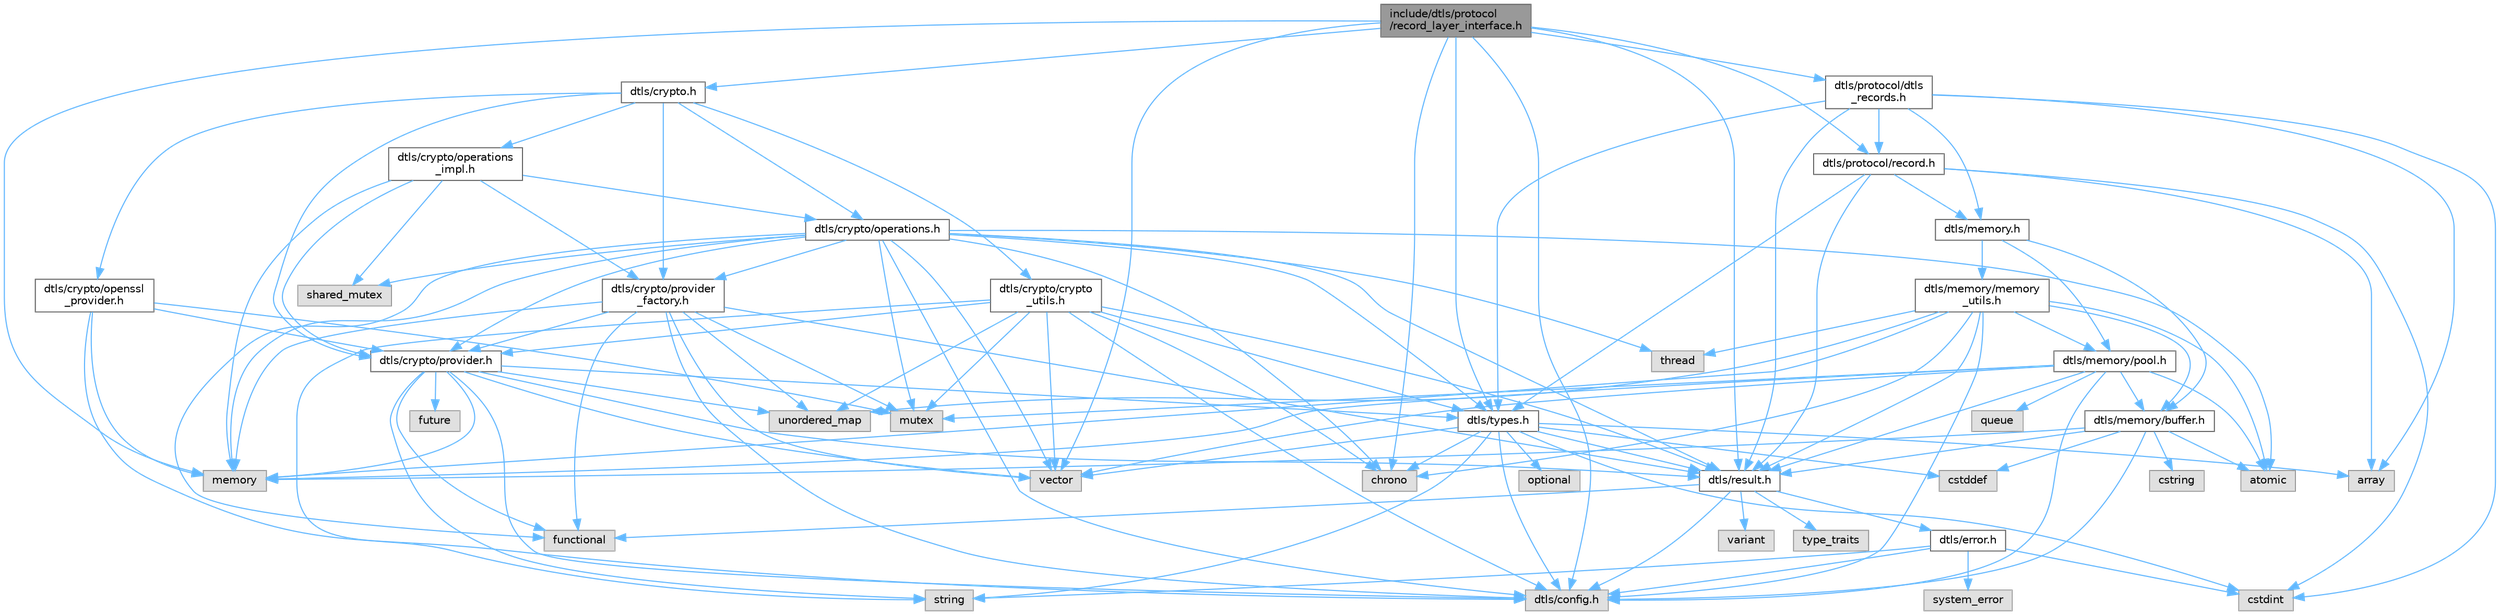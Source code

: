 digraph "include/dtls/protocol/record_layer_interface.h"
{
 // LATEX_PDF_SIZE
  bgcolor="transparent";
  edge [fontname=Helvetica,fontsize=10,labelfontname=Helvetica,labelfontsize=10];
  node [fontname=Helvetica,fontsize=10,shape=box,height=0.2,width=0.4];
  Node1 [id="Node000001",label="include/dtls/protocol\l/record_layer_interface.h",height=0.2,width=0.4,color="gray40", fillcolor="grey60", style="filled", fontcolor="black",tooltip=" "];
  Node1 -> Node2 [id="edge1_Node000001_Node000002",color="steelblue1",style="solid",tooltip=" "];
  Node2 [id="Node000002",label="dtls/config.h",height=0.2,width=0.4,color="grey60", fillcolor="#E0E0E0", style="filled",tooltip=" "];
  Node1 -> Node3 [id="edge2_Node000001_Node000003",color="steelblue1",style="solid",tooltip=" "];
  Node3 [id="Node000003",label="dtls/types.h",height=0.2,width=0.4,color="grey40", fillcolor="white", style="filled",URL="$types_8h.html",tooltip="Core DTLS v1.3 Protocol Types and Constants."];
  Node3 -> Node2 [id="edge3_Node000003_Node000002",color="steelblue1",style="solid",tooltip=" "];
  Node3 -> Node4 [id="edge4_Node000003_Node000004",color="steelblue1",style="solid",tooltip=" "];
  Node4 [id="Node000004",label="dtls/result.h",height=0.2,width=0.4,color="grey40", fillcolor="white", style="filled",URL="$result_8h.html",tooltip=" "];
  Node4 -> Node2 [id="edge5_Node000004_Node000002",color="steelblue1",style="solid",tooltip=" "];
  Node4 -> Node5 [id="edge6_Node000004_Node000005",color="steelblue1",style="solid",tooltip=" "];
  Node5 [id="Node000005",label="dtls/error.h",height=0.2,width=0.4,color="grey40", fillcolor="white", style="filled",URL="$error_8h.html",tooltip=" "];
  Node5 -> Node2 [id="edge7_Node000005_Node000002",color="steelblue1",style="solid",tooltip=" "];
  Node5 -> Node6 [id="edge8_Node000005_Node000006",color="steelblue1",style="solid",tooltip=" "];
  Node6 [id="Node000006",label="system_error",height=0.2,width=0.4,color="grey60", fillcolor="#E0E0E0", style="filled",tooltip=" "];
  Node5 -> Node7 [id="edge9_Node000005_Node000007",color="steelblue1",style="solid",tooltip=" "];
  Node7 [id="Node000007",label="string",height=0.2,width=0.4,color="grey60", fillcolor="#E0E0E0", style="filled",tooltip=" "];
  Node5 -> Node8 [id="edge10_Node000005_Node000008",color="steelblue1",style="solid",tooltip=" "];
  Node8 [id="Node000008",label="cstdint",height=0.2,width=0.4,color="grey60", fillcolor="#E0E0E0", style="filled",tooltip=" "];
  Node4 -> Node9 [id="edge11_Node000004_Node000009",color="steelblue1",style="solid",tooltip=" "];
  Node9 [id="Node000009",label="variant",height=0.2,width=0.4,color="grey60", fillcolor="#E0E0E0", style="filled",tooltip=" "];
  Node4 -> Node10 [id="edge12_Node000004_Node000010",color="steelblue1",style="solid",tooltip=" "];
  Node10 [id="Node000010",label="functional",height=0.2,width=0.4,color="grey60", fillcolor="#E0E0E0", style="filled",tooltip=" "];
  Node4 -> Node11 [id="edge13_Node000004_Node000011",color="steelblue1",style="solid",tooltip=" "];
  Node11 [id="Node000011",label="type_traits",height=0.2,width=0.4,color="grey60", fillcolor="#E0E0E0", style="filled",tooltip=" "];
  Node3 -> Node8 [id="edge14_Node000003_Node000008",color="steelblue1",style="solid",tooltip=" "];
  Node3 -> Node12 [id="edge15_Node000003_Node000012",color="steelblue1",style="solid",tooltip=" "];
  Node12 [id="Node000012",label="cstddef",height=0.2,width=0.4,color="grey60", fillcolor="#E0E0E0", style="filled",tooltip=" "];
  Node3 -> Node13 [id="edge16_Node000003_Node000013",color="steelblue1",style="solid",tooltip=" "];
  Node13 [id="Node000013",label="array",height=0.2,width=0.4,color="grey60", fillcolor="#E0E0E0", style="filled",tooltip=" "];
  Node3 -> Node14 [id="edge17_Node000003_Node000014",color="steelblue1",style="solid",tooltip=" "];
  Node14 [id="Node000014",label="vector",height=0.2,width=0.4,color="grey60", fillcolor="#E0E0E0", style="filled",tooltip=" "];
  Node3 -> Node7 [id="edge18_Node000003_Node000007",color="steelblue1",style="solid",tooltip=" "];
  Node3 -> Node15 [id="edge19_Node000003_Node000015",color="steelblue1",style="solid",tooltip=" "];
  Node15 [id="Node000015",label="chrono",height=0.2,width=0.4,color="grey60", fillcolor="#E0E0E0", style="filled",tooltip=" "];
  Node3 -> Node16 [id="edge20_Node000003_Node000016",color="steelblue1",style="solid",tooltip=" "];
  Node16 [id="Node000016",label="optional",height=0.2,width=0.4,color="grey60", fillcolor="#E0E0E0", style="filled",tooltip=" "];
  Node1 -> Node4 [id="edge21_Node000001_Node000004",color="steelblue1",style="solid",tooltip=" "];
  Node1 -> Node17 [id="edge22_Node000001_Node000017",color="steelblue1",style="solid",tooltip=" "];
  Node17 [id="Node000017",label="dtls/protocol/record.h",height=0.2,width=0.4,color="grey40", fillcolor="white", style="filled",URL="$record_8h.html",tooltip=" "];
  Node17 -> Node3 [id="edge23_Node000017_Node000003",color="steelblue1",style="solid",tooltip=" "];
  Node17 -> Node4 [id="edge24_Node000017_Node000004",color="steelblue1",style="solid",tooltip=" "];
  Node17 -> Node18 [id="edge25_Node000017_Node000018",color="steelblue1",style="solid",tooltip=" "];
  Node18 [id="Node000018",label="dtls/memory.h",height=0.2,width=0.4,color="grey40", fillcolor="white", style="filled",URL="$memory_8h.html",tooltip=" "];
  Node18 -> Node19 [id="edge26_Node000018_Node000019",color="steelblue1",style="solid",tooltip=" "];
  Node19 [id="Node000019",label="dtls/memory/buffer.h",height=0.2,width=0.4,color="grey40", fillcolor="white", style="filled",URL="$buffer_8h.html",tooltip=" "];
  Node19 -> Node2 [id="edge27_Node000019_Node000002",color="steelblue1",style="solid",tooltip=" "];
  Node19 -> Node4 [id="edge28_Node000019_Node000004",color="steelblue1",style="solid",tooltip=" "];
  Node19 -> Node20 [id="edge29_Node000019_Node000020",color="steelblue1",style="solid",tooltip=" "];
  Node20 [id="Node000020",label="memory",height=0.2,width=0.4,color="grey60", fillcolor="#E0E0E0", style="filled",tooltip=" "];
  Node19 -> Node12 [id="edge30_Node000019_Node000012",color="steelblue1",style="solid",tooltip=" "];
  Node19 -> Node21 [id="edge31_Node000019_Node000021",color="steelblue1",style="solid",tooltip=" "];
  Node21 [id="Node000021",label="cstring",height=0.2,width=0.4,color="grey60", fillcolor="#E0E0E0", style="filled",tooltip=" "];
  Node19 -> Node22 [id="edge32_Node000019_Node000022",color="steelblue1",style="solid",tooltip=" "];
  Node22 [id="Node000022",label="atomic",height=0.2,width=0.4,color="grey60", fillcolor="#E0E0E0", style="filled",tooltip=" "];
  Node18 -> Node23 [id="edge33_Node000018_Node000023",color="steelblue1",style="solid",tooltip=" "];
  Node23 [id="Node000023",label="dtls/memory/pool.h",height=0.2,width=0.4,color="grey40", fillcolor="white", style="filled",URL="$pool_8h.html",tooltip=" "];
  Node23 -> Node2 [id="edge34_Node000023_Node000002",color="steelblue1",style="solid",tooltip=" "];
  Node23 -> Node4 [id="edge35_Node000023_Node000004",color="steelblue1",style="solid",tooltip=" "];
  Node23 -> Node19 [id="edge36_Node000023_Node000019",color="steelblue1",style="solid",tooltip=" "];
  Node23 -> Node20 [id="edge37_Node000023_Node000020",color="steelblue1",style="solid",tooltip=" "];
  Node23 -> Node24 [id="edge38_Node000023_Node000024",color="steelblue1",style="solid",tooltip=" "];
  Node24 [id="Node000024",label="queue",height=0.2,width=0.4,color="grey60", fillcolor="#E0E0E0", style="filled",tooltip=" "];
  Node23 -> Node25 [id="edge39_Node000023_Node000025",color="steelblue1",style="solid",tooltip=" "];
  Node25 [id="Node000025",label="mutex",height=0.2,width=0.4,color="grey60", fillcolor="#E0E0E0", style="filled",tooltip=" "];
  Node23 -> Node22 [id="edge40_Node000023_Node000022",color="steelblue1",style="solid",tooltip=" "];
  Node23 -> Node14 [id="edge41_Node000023_Node000014",color="steelblue1",style="solid",tooltip=" "];
  Node18 -> Node26 [id="edge42_Node000018_Node000026",color="steelblue1",style="solid",tooltip=" "];
  Node26 [id="Node000026",label="dtls/memory/memory\l_utils.h",height=0.2,width=0.4,color="grey40", fillcolor="white", style="filled",URL="$memory__utils_8h.html",tooltip=" "];
  Node26 -> Node2 [id="edge43_Node000026_Node000002",color="steelblue1",style="solid",tooltip=" "];
  Node26 -> Node4 [id="edge44_Node000026_Node000004",color="steelblue1",style="solid",tooltip=" "];
  Node26 -> Node19 [id="edge45_Node000026_Node000019",color="steelblue1",style="solid",tooltip=" "];
  Node26 -> Node23 [id="edge46_Node000026_Node000023",color="steelblue1",style="solid",tooltip=" "];
  Node26 -> Node20 [id="edge47_Node000026_Node000020",color="steelblue1",style="solid",tooltip=" "];
  Node26 -> Node15 [id="edge48_Node000026_Node000015",color="steelblue1",style="solid",tooltip=" "];
  Node26 -> Node22 [id="edge49_Node000026_Node000022",color="steelblue1",style="solid",tooltip=" "];
  Node26 -> Node27 [id="edge50_Node000026_Node000027",color="steelblue1",style="solid",tooltip=" "];
  Node27 [id="Node000027",label="unordered_map",height=0.2,width=0.4,color="grey60", fillcolor="#E0E0E0", style="filled",tooltip=" "];
  Node26 -> Node28 [id="edge51_Node000026_Node000028",color="steelblue1",style="solid",tooltip=" "];
  Node28 [id="Node000028",label="thread",height=0.2,width=0.4,color="grey60", fillcolor="#E0E0E0", style="filled",tooltip=" "];
  Node17 -> Node8 [id="edge52_Node000017_Node000008",color="steelblue1",style="solid",tooltip=" "];
  Node17 -> Node13 [id="edge53_Node000017_Node000013",color="steelblue1",style="solid",tooltip=" "];
  Node1 -> Node29 [id="edge54_Node000001_Node000029",color="steelblue1",style="solid",tooltip=" "];
  Node29 [id="Node000029",label="dtls/protocol/dtls\l_records.h",height=0.2,width=0.4,color="grey40", fillcolor="white", style="filled",URL="$dtls__records_8h.html",tooltip=" "];
  Node29 -> Node3 [id="edge55_Node000029_Node000003",color="steelblue1",style="solid",tooltip=" "];
  Node29 -> Node4 [id="edge56_Node000029_Node000004",color="steelblue1",style="solid",tooltip=" "];
  Node29 -> Node18 [id="edge57_Node000029_Node000018",color="steelblue1",style="solid",tooltip=" "];
  Node29 -> Node17 [id="edge58_Node000029_Node000017",color="steelblue1",style="solid",tooltip=" "];
  Node29 -> Node8 [id="edge59_Node000029_Node000008",color="steelblue1",style="solid",tooltip=" "];
  Node29 -> Node13 [id="edge60_Node000029_Node000013",color="steelblue1",style="solid",tooltip=" "];
  Node1 -> Node30 [id="edge61_Node000001_Node000030",color="steelblue1",style="solid",tooltip=" "];
  Node30 [id="Node000030",label="dtls/crypto.h",height=0.2,width=0.4,color="grey40", fillcolor="white", style="filled",URL="$crypto_8h.html",tooltip=" "];
  Node30 -> Node31 [id="edge62_Node000030_Node000031",color="steelblue1",style="solid",tooltip=" "];
  Node31 [id="Node000031",label="dtls/crypto/provider.h",height=0.2,width=0.4,color="grey40", fillcolor="white", style="filled",URL="$provider_8h.html",tooltip="DTLS v1.3 Cryptographic Provider Interface."];
  Node31 -> Node2 [id="edge63_Node000031_Node000002",color="steelblue1",style="solid",tooltip=" "];
  Node31 -> Node3 [id="edge64_Node000031_Node000003",color="steelblue1",style="solid",tooltip=" "];
  Node31 -> Node4 [id="edge65_Node000031_Node000004",color="steelblue1",style="solid",tooltip=" "];
  Node31 -> Node20 [id="edge66_Node000031_Node000020",color="steelblue1",style="solid",tooltip=" "];
  Node31 -> Node14 [id="edge67_Node000031_Node000014",color="steelblue1",style="solid",tooltip=" "];
  Node31 -> Node7 [id="edge68_Node000031_Node000007",color="steelblue1",style="solid",tooltip=" "];
  Node31 -> Node10 [id="edge69_Node000031_Node000010",color="steelblue1",style="solid",tooltip=" "];
  Node31 -> Node32 [id="edge70_Node000031_Node000032",color="steelblue1",style="solid",tooltip=" "];
  Node32 [id="Node000032",label="future",height=0.2,width=0.4,color="grey60", fillcolor="#E0E0E0", style="filled",tooltip=" "];
  Node31 -> Node27 [id="edge71_Node000031_Node000027",color="steelblue1",style="solid",tooltip=" "];
  Node30 -> Node33 [id="edge72_Node000030_Node000033",color="steelblue1",style="solid",tooltip=" "];
  Node33 [id="Node000033",label="dtls/crypto/provider\l_factory.h",height=0.2,width=0.4,color="grey40", fillcolor="white", style="filled",URL="$provider__factory_8h.html",tooltip=" "];
  Node33 -> Node2 [id="edge73_Node000033_Node000002",color="steelblue1",style="solid",tooltip=" "];
  Node33 -> Node31 [id="edge74_Node000033_Node000031",color="steelblue1",style="solid",tooltip=" "];
  Node33 -> Node4 [id="edge75_Node000033_Node000004",color="steelblue1",style="solid",tooltip=" "];
  Node33 -> Node20 [id="edge76_Node000033_Node000020",color="steelblue1",style="solid",tooltip=" "];
  Node33 -> Node14 [id="edge77_Node000033_Node000014",color="steelblue1",style="solid",tooltip=" "];
  Node33 -> Node10 [id="edge78_Node000033_Node000010",color="steelblue1",style="solid",tooltip=" "];
  Node33 -> Node27 [id="edge79_Node000033_Node000027",color="steelblue1",style="solid",tooltip=" "];
  Node33 -> Node25 [id="edge80_Node000033_Node000025",color="steelblue1",style="solid",tooltip=" "];
  Node30 -> Node34 [id="edge81_Node000030_Node000034",color="steelblue1",style="solid",tooltip=" "];
  Node34 [id="Node000034",label="dtls/crypto/openssl\l_provider.h",height=0.2,width=0.4,color="grey40", fillcolor="white", style="filled",URL="$openssl__provider_8h.html",tooltip=" "];
  Node34 -> Node2 [id="edge82_Node000034_Node000002",color="steelblue1",style="solid",tooltip=" "];
  Node34 -> Node31 [id="edge83_Node000034_Node000031",color="steelblue1",style="solid",tooltip=" "];
  Node34 -> Node20 [id="edge84_Node000034_Node000020",color="steelblue1",style="solid",tooltip=" "];
  Node34 -> Node25 [id="edge85_Node000034_Node000025",color="steelblue1",style="solid",tooltip=" "];
  Node30 -> Node35 [id="edge86_Node000030_Node000035",color="steelblue1",style="solid",tooltip=" "];
  Node35 [id="Node000035",label="dtls/crypto/crypto\l_utils.h",height=0.2,width=0.4,color="grey40", fillcolor="white", style="filled",URL="$crypto__utils_8h.html",tooltip=" "];
  Node35 -> Node2 [id="edge87_Node000035_Node000002",color="steelblue1",style="solid",tooltip=" "];
  Node35 -> Node3 [id="edge88_Node000035_Node000003",color="steelblue1",style="solid",tooltip=" "];
  Node35 -> Node4 [id="edge89_Node000035_Node000004",color="steelblue1",style="solid",tooltip=" "];
  Node35 -> Node31 [id="edge90_Node000035_Node000031",color="steelblue1",style="solid",tooltip=" "];
  Node35 -> Node14 [id="edge91_Node000035_Node000014",color="steelblue1",style="solid",tooltip=" "];
  Node35 -> Node7 [id="edge92_Node000035_Node000007",color="steelblue1",style="solid",tooltip=" "];
  Node35 -> Node15 [id="edge93_Node000035_Node000015",color="steelblue1",style="solid",tooltip=" "];
  Node35 -> Node25 [id="edge94_Node000035_Node000025",color="steelblue1",style="solid",tooltip=" "];
  Node35 -> Node27 [id="edge95_Node000035_Node000027",color="steelblue1",style="solid",tooltip=" "];
  Node30 -> Node36 [id="edge96_Node000030_Node000036",color="steelblue1",style="solid",tooltip=" "];
  Node36 [id="Node000036",label="dtls/crypto/operations.h",height=0.2,width=0.4,color="grey40", fillcolor="white", style="filled",URL="$operations_8h.html",tooltip=" "];
  Node36 -> Node2 [id="edge97_Node000036_Node000002",color="steelblue1",style="solid",tooltip=" "];
  Node36 -> Node3 [id="edge98_Node000036_Node000003",color="steelblue1",style="solid",tooltip=" "];
  Node36 -> Node4 [id="edge99_Node000036_Node000004",color="steelblue1",style="solid",tooltip=" "];
  Node36 -> Node31 [id="edge100_Node000036_Node000031",color="steelblue1",style="solid",tooltip=" "];
  Node36 -> Node33 [id="edge101_Node000036_Node000033",color="steelblue1",style="solid",tooltip=" "];
  Node36 -> Node20 [id="edge102_Node000036_Node000020",color="steelblue1",style="solid",tooltip=" "];
  Node36 -> Node14 [id="edge103_Node000036_Node000014",color="steelblue1",style="solid",tooltip=" "];
  Node36 -> Node10 [id="edge104_Node000036_Node000010",color="steelblue1",style="solid",tooltip=" "];
  Node36 -> Node37 [id="edge105_Node000036_Node000037",color="steelblue1",style="solid",tooltip=" "];
  Node37 [id="Node000037",label="shared_mutex",height=0.2,width=0.4,color="grey60", fillcolor="#E0E0E0", style="filled",tooltip=" "];
  Node36 -> Node22 [id="edge106_Node000036_Node000022",color="steelblue1",style="solid",tooltip=" "];
  Node36 -> Node28 [id="edge107_Node000036_Node000028",color="steelblue1",style="solid",tooltip=" "];
  Node36 -> Node25 [id="edge108_Node000036_Node000025",color="steelblue1",style="solid",tooltip=" "];
  Node36 -> Node15 [id="edge109_Node000036_Node000015",color="steelblue1",style="solid",tooltip=" "];
  Node30 -> Node38 [id="edge110_Node000030_Node000038",color="steelblue1",style="solid",tooltip=" "];
  Node38 [id="Node000038",label="dtls/crypto/operations\l_impl.h",height=0.2,width=0.4,color="grey40", fillcolor="white", style="filled",URL="$operations__impl_8h.html",tooltip=" "];
  Node38 -> Node36 [id="edge111_Node000038_Node000036",color="steelblue1",style="solid",tooltip=" "];
  Node38 -> Node31 [id="edge112_Node000038_Node000031",color="steelblue1",style="solid",tooltip=" "];
  Node38 -> Node33 [id="edge113_Node000038_Node000033",color="steelblue1",style="solid",tooltip=" "];
  Node38 -> Node20 [id="edge114_Node000038_Node000020",color="steelblue1",style="solid",tooltip=" "];
  Node38 -> Node37 [id="edge115_Node000038_Node000037",color="steelblue1",style="solid",tooltip=" "];
  Node1 -> Node20 [id="edge116_Node000001_Node000020",color="steelblue1",style="solid",tooltip=" "];
  Node1 -> Node14 [id="edge117_Node000001_Node000014",color="steelblue1",style="solid",tooltip=" "];
  Node1 -> Node15 [id="edge118_Node000001_Node000015",color="steelblue1",style="solid",tooltip=" "];
}
